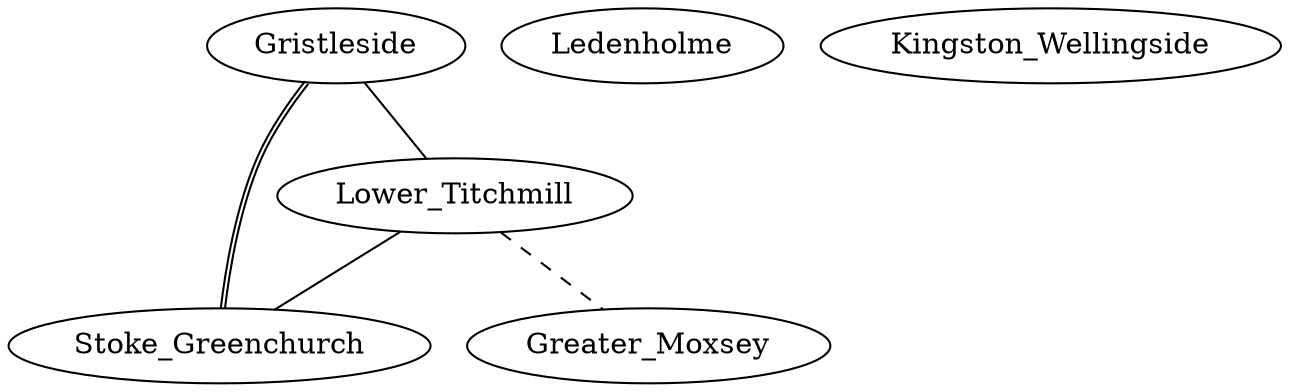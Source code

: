 graph Towns {
	Gristleside
	Stoke_Greenchurch
	Lower_Titchmill
	Ledenholme
	Greater_Moxsey
	Kingston_Wellingside

	Stoke_Greenchurch -- Gristleside [color="black:black"]
	Lower_Titchmill -- Stoke_Greenchurch
	Gristleside -- Lower_Titchmill
	Lower_Titchmill -- Greater_Moxsey [style="dashed"]
}